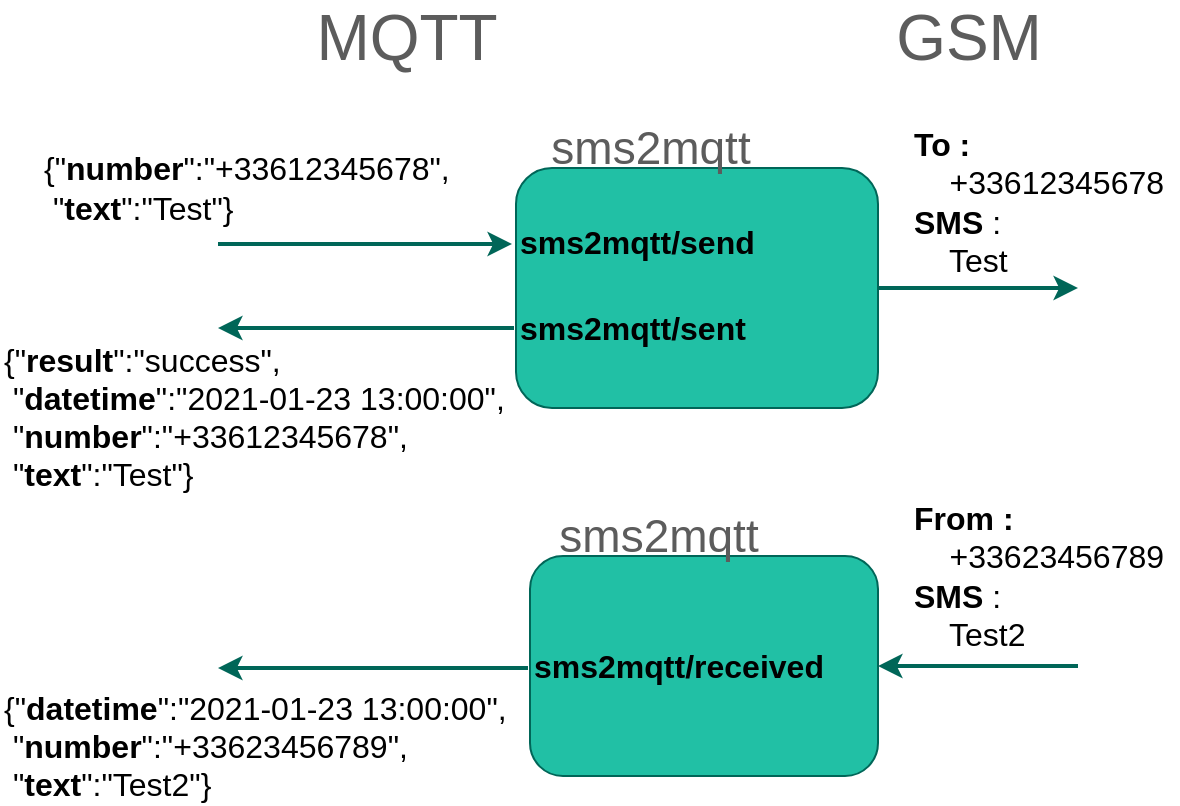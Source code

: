 <mxfile version="14.2.7" type="device"><diagram id="TVAN1RsCujCGbqIX8O2h" name="Page-1"><mxGraphModel dx="1422" dy="834" grid="1" gridSize="10" guides="1" tooltips="1" connect="1" arrows="1" fold="1" page="1" pageScale="1" pageWidth="827" pageHeight="1169" math="0" shadow="0"><root><mxCell id="0"/><mxCell id="1" parent="0"/><mxCell id="iZQYFHLlT02GK9p6kuBg-9" style="edgeStyle=orthogonalEdgeStyle;orthogonalLoop=1;jettySize=auto;html=1;exitX=1;exitY=0.5;exitDx=0;exitDy=0;strokeColor=#006658;fontColor=#5C5C5C;strokeWidth=2;" parent="1" source="iZQYFHLlT02GK9p6kuBg-2" edge="1"><mxGeometry relative="1" as="geometry"><mxPoint x="640" y="280" as="targetPoint"/></mxGeometry></mxCell><mxCell id="iZQYFHLlT02GK9p6kuBg-2" value="" style="whiteSpace=wrap;html=1;fillColor=#21C0A5;strokeColor=#006658;fontColor=#5C5C5C;rounded=1;" parent="1" vertex="1"><mxGeometry x="359" y="220" width="181" height="120" as="geometry"/></mxCell><mxCell id="iZQYFHLlT02GK9p6kuBg-3" value="" style="endArrow=classic;html=1;strokeColor=#006658;fontColor=#5C5C5C;strokeWidth=2;" parent="1" edge="1"><mxGeometry width="50" height="50" relative="1" as="geometry"><mxPoint x="210" y="258" as="sourcePoint"/><mxPoint x="357" y="258" as="targetPoint"/></mxGeometry></mxCell><mxCell id="iZQYFHLlT02GK9p6kuBg-4" value="&lt;font style=&quot;font-size: 32px&quot;&gt;MQTT&lt;/font&gt;" style="text;html=1;resizable=0;autosize=1;align=center;verticalAlign=middle;points=[];fillColor=none;strokeColor=none;fontColor=#5C5C5C;rounded=1;" parent="1" vertex="1"><mxGeometry x="249" y="140" width="110" height="30" as="geometry"/></mxCell><mxCell id="iZQYFHLlT02GK9p6kuBg-5" value="&lt;font style=&quot;font-size: 32px&quot;&gt;GSM&lt;/font&gt;" style="text;html=1;resizable=0;autosize=1;align=center;verticalAlign=middle;points=[];fillColor=none;strokeColor=none;fontColor=#5C5C5C;rounded=1;" parent="1" vertex="1"><mxGeometry x="540" y="140" width="90" height="30" as="geometry"/></mxCell><mxCell id="iZQYFHLlT02GK9p6kuBg-6" value="&lt;div style=&quot;font-size: 16px&quot;&gt;&lt;/div&gt;&lt;font style=&quot;font-size: 16px&quot; color=&quot;#000000&quot;&gt;{&quot;&lt;b&gt;number&lt;/b&gt;&quot;:&quot;+33612345678&quot;,&lt;/font&gt;&lt;div style=&quot;font-size: 16px&quot;&gt;&lt;font style=&quot;font-size: 16px&quot; color=&quot;#000000&quot;&gt;&lt;font style=&quot;font-size: 16px&quot;&gt;&amp;nbsp;&quot;&lt;b&gt;text&lt;/b&gt;&quot;:&quot;Test&quot;&lt;/font&gt;}&lt;/font&gt;&lt;/div&gt;" style="text;html=1;resizable=0;autosize=1;align=left;verticalAlign=middle;points=[];fillColor=none;strokeColor=none;fontColor=#5C5C5C;rounded=1;" parent="1" vertex="1"><mxGeometry x="121" y="215" width="220" height="30" as="geometry"/></mxCell><mxCell id="iZQYFHLlT02GK9p6kuBg-8" value="&lt;div style=&quot;text-align: left ; font-size: 16px&quot;&gt;&lt;b&gt;&lt;font style=&quot;font-size: 16px&quot; color=&quot;#000000&quot;&gt;To :&amp;nbsp;&lt;/font&gt;&lt;/b&gt;&lt;/div&gt;&lt;div style=&quot;text-align: left ; font-size: 16px&quot;&gt;&lt;span&gt;&lt;font style=&quot;font-size: 16px&quot; color=&quot;#000000&quot;&gt;&amp;nbsp; &amp;nbsp; +33612345678&lt;/font&gt;&lt;/span&gt;&lt;/div&gt;&lt;div style=&quot;text-align: left ; font-size: 16px&quot;&gt;&lt;span&gt;&lt;font style=&quot;font-size: 16px&quot; color=&quot;#000000&quot;&gt;&lt;b&gt;SMS &lt;/b&gt;:&amp;nbsp;&lt;/font&gt;&lt;/span&gt;&lt;/div&gt;&lt;div style=&quot;text-align: left ; font-size: 16px&quot;&gt;&lt;font style=&quot;font-size: 16px&quot; color=&quot;#000000&quot;&gt;&amp;nbsp; &amp;nbsp; Test&lt;/font&gt;&lt;/div&gt;" style="text;html=1;resizable=0;autosize=1;align=center;verticalAlign=middle;points=[];fillColor=none;strokeColor=none;fontColor=#5C5C5C;rounded=1;" parent="1" vertex="1"><mxGeometry x="550" y="207" width="140" height="60" as="geometry"/></mxCell><mxCell id="iZQYFHLlT02GK9p6kuBg-11" value="&lt;div style=&quot;font-size: 16px&quot;&gt;&lt;span style=&quot;color: rgb(0 , 0 , 0)&quot;&gt;{&quot;&lt;b&gt;result&lt;/b&gt;&quot;:&quot;success&quot;,&lt;/span&gt;&lt;br&gt;&lt;/div&gt;&lt;div style=&quot;font-size: 16px&quot;&gt;&lt;/div&gt;&lt;font style=&quot;font-size: 16px&quot; color=&quot;#000000&quot;&gt;&amp;nbsp;&quot;&lt;b&gt;datetime&lt;/b&gt;&quot;:&quot;2021-01-23 13:00:00&quot;,&lt;br&gt;&amp;nbsp;&quot;&lt;b&gt;number&lt;/b&gt;&quot;:&quot;+33612345678&quot;,&lt;br&gt;&lt;/font&gt;&lt;div style=&quot;font-size: 16px&quot;&gt;&lt;font style=&quot;font-size: 16px&quot; color=&quot;#000000&quot;&gt;&amp;nbsp;&quot;&lt;b&gt;text&lt;/b&gt;&quot;:&quot;Test&quot;}&lt;/font&gt;&lt;/div&gt;&lt;span style=&quot;font-size: 16px&quot;&gt;&lt;br&gt;&lt;/span&gt;" style="text;html=1;resizable=0;autosize=1;align=left;verticalAlign=middle;points=[];fillColor=none;strokeColor=none;fontColor=#5C5C5C;rounded=1;" parent="1" vertex="1"><mxGeometry x="101" y="314" width="270" height="80" as="geometry"/></mxCell><mxCell id="iZQYFHLlT02GK9p6kuBg-12" value="" style="endArrow=classic;html=1;strokeColor=#006658;fontColor=#5C5C5C;strokeWidth=2;" parent="1" edge="1"><mxGeometry width="50" height="50" relative="1" as="geometry"><mxPoint x="358" y="300" as="sourcePoint"/><mxPoint x="210" y="300" as="targetPoint"/></mxGeometry></mxCell><mxCell id="iZQYFHLlT02GK9p6kuBg-13" style="edgeStyle=orthogonalEdgeStyle;orthogonalLoop=1;jettySize=auto;html=1;exitX=1;exitY=0.5;exitDx=0;exitDy=0;startArrow=classic;startFill=1;endArrow=none;endFill=0;strokeColor=#006658;fontColor=#5C5C5C;strokeWidth=2;" parent="1" source="iZQYFHLlT02GK9p6kuBg-14" edge="1"><mxGeometry relative="1" as="geometry"><mxPoint x="640" y="469" as="targetPoint"/></mxGeometry></mxCell><mxCell id="iZQYFHLlT02GK9p6kuBg-14" value="" style="whiteSpace=wrap;html=1;fillColor=#21C0A5;strokeColor=#006658;fontColor=#5C5C5C;rounded=1;" parent="1" vertex="1"><mxGeometry x="366" y="414" width="174" height="110" as="geometry"/></mxCell><mxCell id="iZQYFHLlT02GK9p6kuBg-17" value="&lt;div style=&quot;text-align: left ; font-size: 16px&quot;&gt;&lt;b&gt;&lt;font style=&quot;font-size: 16px&quot; color=&quot;#000000&quot;&gt;From :&amp;nbsp;&lt;/font&gt;&lt;/b&gt;&lt;/div&gt;&lt;div style=&quot;text-align: left ; font-size: 16px&quot;&gt;&lt;span&gt;&lt;font style=&quot;font-size: 16px&quot; color=&quot;#000000&quot;&gt;&amp;nbsp; &amp;nbsp; +33623456789&lt;/font&gt;&lt;/span&gt;&lt;/div&gt;&lt;div style=&quot;text-align: left ; font-size: 16px&quot;&gt;&lt;span&gt;&lt;font style=&quot;font-size: 16px&quot; color=&quot;#000000&quot;&gt;&lt;b&gt;SMS &lt;/b&gt;:&amp;nbsp;&lt;/font&gt;&lt;/span&gt;&lt;/div&gt;&lt;div style=&quot;text-align: left ; font-size: 16px&quot;&gt;&lt;font style=&quot;font-size: 16px&quot; color=&quot;#000000&quot;&gt;&amp;nbsp; &amp;nbsp; Test2&lt;/font&gt;&lt;/div&gt;" style="text;html=1;resizable=0;autosize=1;align=center;verticalAlign=middle;points=[];fillColor=none;strokeColor=none;fontColor=#5C5C5C;rounded=1;" parent="1" vertex="1"><mxGeometry x="550" y="394" width="140" height="60" as="geometry"/></mxCell><mxCell id="iZQYFHLlT02GK9p6kuBg-18" value="&lt;div style=&quot;font-size: 16px&quot;&gt;&lt;/div&gt;&lt;font style=&quot;font-size: 16px&quot; color=&quot;#000000&quot;&gt;{&lt;/font&gt;&lt;span style=&quot;color: rgb(0 , 0 , 0) ; font-size: 16px&quot;&gt;&quot;&lt;/span&gt;&lt;b style=&quot;color: rgb(0 , 0 , 0) ; font-size: 16px&quot;&gt;datetime&lt;/b&gt;&lt;span style=&quot;color: rgb(0 , 0 , 0) ; font-size: 16px&quot;&gt;&quot;:&quot;2021-01-23 13:00:00&quot;,&lt;/span&gt;&lt;font style=&quot;font-size: 16px&quot; color=&quot;#000000&quot;&gt;&lt;br&gt;&amp;nbsp;&quot;&lt;b&gt;number&lt;/b&gt;&quot;:&quot;+33623456789&quot;,&lt;/font&gt;&lt;div style=&quot;font-size: 16px&quot;&gt;&lt;font style=&quot;font-size: 16px&quot; color=&quot;#000000&quot;&gt;&amp;nbsp;&quot;&lt;b&gt;text&lt;/b&gt;&quot;:&quot;Test2&quot;&lt;/font&gt;&lt;span style=&quot;color: rgb(0 , 0 , 0)&quot;&gt;}&lt;/span&gt;&lt;/div&gt;" style="text;html=1;resizable=0;autosize=1;align=left;verticalAlign=middle;points=[];fillColor=none;strokeColor=none;fontColor=#5C5C5C;rounded=1;" parent="1" vertex="1"><mxGeometry x="101" y="484" width="270" height="50" as="geometry"/></mxCell><mxCell id="iZQYFHLlT02GK9p6kuBg-19" value="" style="endArrow=classic;html=1;strokeColor=#006658;fontColor=#5C5C5C;strokeWidth=2;" parent="1" edge="1"><mxGeometry width="50" height="50" relative="1" as="geometry"><mxPoint x="365" y="470" as="sourcePoint"/><mxPoint x="210" y="470" as="targetPoint"/></mxGeometry></mxCell><mxCell id="0WyOtpwQdWUZ3Yu5Fqzz-1" value="&lt;b&gt;&lt;font style=&quot;font-size: 16px&quot;&gt;sms2mqtt/send&lt;/font&gt;&lt;/b&gt;" style="text;html=1;resizable=0;autosize=1;align=left;verticalAlign=middle;points=[];fillColor=none;strokeColor=none;rounded=0;" parent="1" vertex="1"><mxGeometry x="359" y="247" width="130" height="20" as="geometry"/></mxCell><mxCell id="0WyOtpwQdWUZ3Yu5Fqzz-2" value="&lt;b&gt;&lt;font style=&quot;font-size: 16px&quot;&gt;sms2mqtt/sent&lt;/font&gt;&lt;/b&gt;" style="text;html=1;resizable=0;autosize=1;align=left;verticalAlign=middle;points=[];fillColor=none;strokeColor=none;rounded=0;" parent="1" vertex="1"><mxGeometry x="359" y="290" width="130" height="20" as="geometry"/></mxCell><mxCell id="0WyOtpwQdWUZ3Yu5Fqzz-3" value="&lt;b&gt;&lt;font style=&quot;font-size: 16px&quot;&gt;sms2mqtt/received&lt;/font&gt;&lt;/b&gt;" style="text;html=1;resizable=0;autosize=1;align=left;verticalAlign=middle;points=[];fillColor=none;strokeColor=none;rounded=0;" parent="1" vertex="1"><mxGeometry x="366" y="459" width="160" height="20" as="geometry"/></mxCell><mxCell id="0WyOtpwQdWUZ3Yu5Fqzz-4" value="&lt;span style=&quot;color: rgb(92 , 92 , 92) ; font-size: 23px&quot;&gt;sms2mqtt&lt;/span&gt;" style="text;html=1;resizable=0;autosize=1;align=center;verticalAlign=middle;points=[];fillColor=none;strokeColor=none;rounded=0;" parent="1" vertex="1"><mxGeometry x="366" y="200" width="120" height="20" as="geometry"/></mxCell><mxCell id="0WyOtpwQdWUZ3Yu5Fqzz-5" value="&lt;span style=&quot;color: rgb(92 , 92 , 92) ; font-size: 23px&quot;&gt;sms2mqtt&lt;/span&gt;" style="text;html=1;resizable=0;autosize=1;align=center;verticalAlign=middle;points=[];fillColor=none;strokeColor=none;rounded=0;" parent="1" vertex="1"><mxGeometry x="370" y="394" width="120" height="20" as="geometry"/></mxCell></root></mxGraphModel></diagram></mxfile>